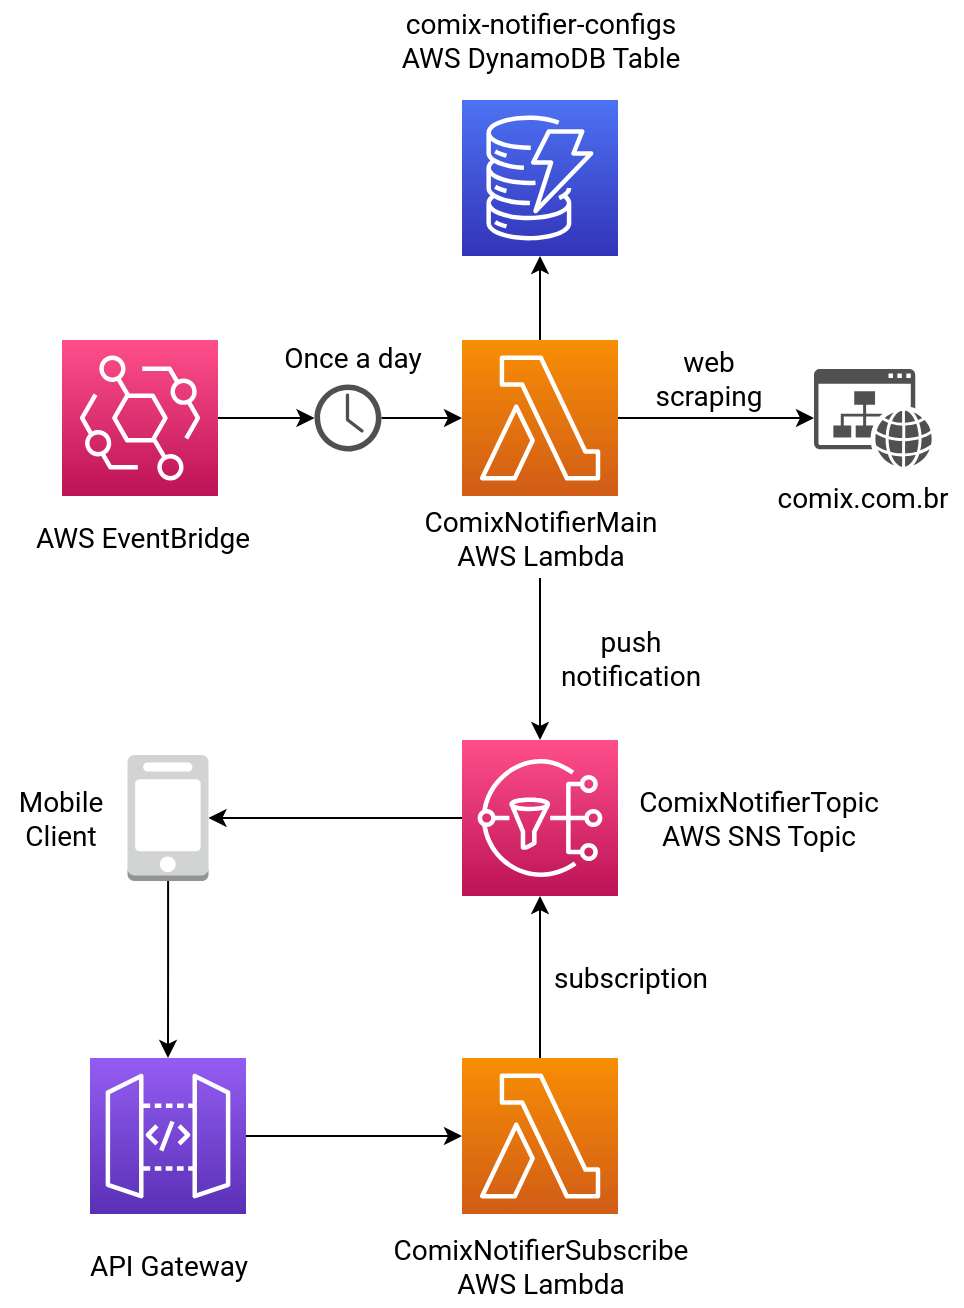 <mxfile version="15.3.8" type="device"><diagram id="tJLAxilVb8wTVCu9fk0f" name="Page-1"><mxGraphModel dx="1646" dy="872" grid="1" gridSize="10" guides="1" tooltips="1" connect="1" arrows="1" fold="1" page="1" pageScale="1" pageWidth="827" pageHeight="1169" math="0" shadow="0"><root><mxCell id="0"/><mxCell id="1" parent="0"/><mxCell id="gO18BFOakAlhwoH9tibl-33" value="" style="edgeStyle=orthogonalEdgeStyle;rounded=0;orthogonalLoop=1;jettySize=auto;html=1;fontFamily=Roboto;fontSource=https%3A%2F%2Ffonts.googleapis.com%2Fcss%3Ffamily%3DRoboto;fontSize=14;" edge="1" parent="1" source="gO18BFOakAlhwoH9tibl-2" target="gO18BFOakAlhwoH9tibl-17"><mxGeometry relative="1" as="geometry"/></mxCell><mxCell id="gO18BFOakAlhwoH9tibl-2" value="&lt;div style=&quot;font-size: 14px&quot;&gt;ComixNotifierMain&lt;/div&gt;&lt;div style=&quot;font-size: 14px&quot;&gt;AWS Lambda&lt;/div&gt;" style="text;html=1;align=center;verticalAlign=middle;resizable=0;points=[];autosize=1;strokeColor=none;fillColor=none;fontStyle=0;fontSize=14;fontFamily=Roboto;fontSource=https%3A%2F%2Ffonts.googleapis.com%2Fcss%3Ffamily%3DRoboto;" vertex="1" parent="1"><mxGeometry x="375" y="280" width="130" height="40" as="geometry"/></mxCell><mxCell id="gO18BFOakAlhwoH9tibl-15" value="" style="edgeStyle=orthogonalEdgeStyle;rounded=0;orthogonalLoop=1;jettySize=auto;html=1;fontFamily=Roboto;fontSource=https%3A%2F%2Ffonts.googleapis.com%2Fcss%3Ffamily%3DRoboto;fontSize=14;fontStyle=0" edge="1" parent="1" source="gO18BFOakAlhwoH9tibl-3" target="gO18BFOakAlhwoH9tibl-14"><mxGeometry relative="1" as="geometry"/></mxCell><mxCell id="gO18BFOakAlhwoH9tibl-32" value="" style="edgeStyle=orthogonalEdgeStyle;rounded=0;orthogonalLoop=1;jettySize=auto;html=1;fontFamily=Roboto;fontSource=https%3A%2F%2Ffonts.googleapis.com%2Fcss%3Ffamily%3DRoboto;fontSize=14;" edge="1" parent="1" source="gO18BFOakAlhwoH9tibl-3" target="gO18BFOakAlhwoH9tibl-11"><mxGeometry relative="1" as="geometry"/></mxCell><mxCell id="gO18BFOakAlhwoH9tibl-3" value="" style="sketch=0;points=[[0,0,0],[0.25,0,0],[0.5,0,0],[0.75,0,0],[1,0,0],[0,1,0],[0.25,1,0],[0.5,1,0],[0.75,1,0],[1,1,0],[0,0.25,0],[0,0.5,0],[0,0.75,0],[1,0.25,0],[1,0.5,0],[1,0.75,0]];outlineConnect=0;fontColor=#232F3E;gradientColor=#F78E04;gradientDirection=north;fillColor=#D05C17;strokeColor=#ffffff;dashed=0;verticalLabelPosition=bottom;verticalAlign=top;align=center;html=1;fontSize=14;fontStyle=0;aspect=fixed;shape=mxgraph.aws4.resourceIcon;resIcon=mxgraph.aws4.lambda;" vertex="1" parent="1"><mxGeometry x="401" y="201" width="78" height="78" as="geometry"/></mxCell><mxCell id="gO18BFOakAlhwoH9tibl-7" value="" style="edgeStyle=orthogonalEdgeStyle;rounded=0;orthogonalLoop=1;jettySize=auto;html=1;fontSize=14;fontStyle=0" edge="1" parent="1" source="gO18BFOakAlhwoH9tibl-5" target="gO18BFOakAlhwoH9tibl-6"><mxGeometry relative="1" as="geometry"/></mxCell><mxCell id="gO18BFOakAlhwoH9tibl-5" value="" style="sketch=0;points=[[0,0,0],[0.25,0,0],[0.5,0,0],[0.75,0,0],[1,0,0],[0,1,0],[0.25,1,0],[0.5,1,0],[0.75,1,0],[1,1,0],[0,0.25,0],[0,0.5,0],[0,0.75,0],[1,0.25,0],[1,0.5,0],[1,0.75,0]];outlineConnect=0;fontColor=#232F3E;gradientColor=#FF4F8B;gradientDirection=north;fillColor=#BC1356;strokeColor=#ffffff;dashed=0;verticalLabelPosition=bottom;verticalAlign=top;align=center;html=1;fontSize=14;fontStyle=0;aspect=fixed;shape=mxgraph.aws4.resourceIcon;resIcon=mxgraph.aws4.eventbridge;" vertex="1" parent="1"><mxGeometry x="201" y="201" width="78" height="78" as="geometry"/></mxCell><mxCell id="gO18BFOakAlhwoH9tibl-8" value="" style="edgeStyle=orthogonalEdgeStyle;rounded=0;orthogonalLoop=1;jettySize=auto;html=1;fontSize=14;fontStyle=0" edge="1" parent="1" source="gO18BFOakAlhwoH9tibl-6" target="gO18BFOakAlhwoH9tibl-3"><mxGeometry relative="1" as="geometry"/></mxCell><mxCell id="gO18BFOakAlhwoH9tibl-6" value="" style="sketch=0;pointerEvents=1;shadow=0;dashed=0;html=1;strokeColor=none;fillColor=#505050;labelPosition=center;verticalLabelPosition=bottom;verticalAlign=top;outlineConnect=0;align=center;shape=mxgraph.office.concepts.clock;fontSize=14;fontStyle=0" vertex="1" parent="1"><mxGeometry x="327.25" y="223.25" width="33.5" height="33.5" as="geometry"/></mxCell><mxCell id="gO18BFOakAlhwoH9tibl-9" value="Once a day" style="text;html=1;align=center;verticalAlign=middle;resizable=0;points=[];autosize=1;strokeColor=none;fillColor=none;fontSize=14;fontStyle=0;fontFamily=Roboto;fontSource=https%3A%2F%2Ffonts.googleapis.com%2Fcss%3Ffamily%3DRoboto;" vertex="1" parent="1"><mxGeometry x="306" y="200" width="80" height="20" as="geometry"/></mxCell><mxCell id="gO18BFOakAlhwoH9tibl-10" value="AWS EventBridge" style="text;html=1;align=center;verticalAlign=middle;resizable=0;points=[];autosize=1;strokeColor=none;fillColor=none;fontSize=14;fontFamily=Roboto;fontStyle=0" vertex="1" parent="1"><mxGeometry x="181" y="290" width="120" height="20" as="geometry"/></mxCell><mxCell id="gO18BFOakAlhwoH9tibl-11" value="" style="sketch=0;points=[[0,0,0],[0.25,0,0],[0.5,0,0],[0.75,0,0],[1,0,0],[0,1,0],[0.25,1,0],[0.5,1,0],[0.75,1,0],[1,1,0],[0,0.25,0],[0,0.5,0],[0,0.75,0],[1,0.25,0],[1,0.5,0],[1,0.75,0]];outlineConnect=0;fontColor=#232F3E;gradientColor=#4D72F3;gradientDirection=north;fillColor=#3334B9;strokeColor=#ffffff;dashed=0;verticalLabelPosition=bottom;verticalAlign=top;align=center;html=1;fontSize=14;fontStyle=0;aspect=fixed;shape=mxgraph.aws4.resourceIcon;resIcon=mxgraph.aws4.dynamodb;fontFamily=Roboto;fontSource=https%3A%2F%2Ffonts.googleapis.com%2Fcss%3Ffamily%3DRoboto;" vertex="1" parent="1"><mxGeometry x="401" y="81" width="78" height="78" as="geometry"/></mxCell><mxCell id="gO18BFOakAlhwoH9tibl-13" value="&lt;div style=&quot;font-size: 14px;&quot;&gt;comix-notifier-configs&lt;/div&gt;&lt;div style=&quot;font-size: 14px;&quot;&gt;AWS DynamoDB Table&lt;/div&gt;" style="text;html=1;align=center;verticalAlign=middle;resizable=0;points=[];autosize=1;strokeColor=none;fillColor=none;fontSize=14;fontFamily=Roboto;fontStyle=0" vertex="1" parent="1"><mxGeometry x="365" y="31" width="150" height="40" as="geometry"/></mxCell><mxCell id="gO18BFOakAlhwoH9tibl-14" value="" style="sketch=0;pointerEvents=1;shadow=0;dashed=0;html=1;strokeColor=none;fillColor=#505050;labelPosition=center;verticalLabelPosition=bottom;verticalAlign=top;outlineConnect=0;align=center;shape=mxgraph.office.sites.website;fontFamily=Roboto;fontSource=https%3A%2F%2Ffonts.googleapis.com%2Fcss%3Ffamily%3DRoboto;fontSize=14;fontStyle=0" vertex="1" parent="1"><mxGeometry x="577" y="215.5" width="59" height="49" as="geometry"/></mxCell><mxCell id="gO18BFOakAlhwoH9tibl-16" value="&lt;div style=&quot;font-size: 14px;&quot;&gt;comix.com.br&lt;/div&gt;" style="text;html=1;align=center;verticalAlign=middle;resizable=0;points=[];autosize=1;strokeColor=none;fillColor=none;fontSize=14;fontFamily=Roboto;fontStyle=0" vertex="1" parent="1"><mxGeometry x="551" y="270" width="100" height="20" as="geometry"/></mxCell><mxCell id="gO18BFOakAlhwoH9tibl-36" value="" style="edgeStyle=orthogonalEdgeStyle;rounded=0;orthogonalLoop=1;jettySize=auto;html=1;fontFamily=Roboto;fontSource=https%3A%2F%2Ffonts.googleapis.com%2Fcss%3Ffamily%3DRoboto;fontSize=14;" edge="1" parent="1" source="gO18BFOakAlhwoH9tibl-17" target="gO18BFOakAlhwoH9tibl-35"><mxGeometry relative="1" as="geometry"/></mxCell><mxCell id="gO18BFOakAlhwoH9tibl-17" value="" style="sketch=0;points=[[0,0,0],[0.25,0,0],[0.5,0,0],[0.75,0,0],[1,0,0],[0,1,0],[0.25,1,0],[0.5,1,0],[0.75,1,0],[1,1,0],[0,0.25,0],[0,0.5,0],[0,0.75,0],[1,0.25,0],[1,0.5,0],[1,0.75,0]];outlineConnect=0;fontColor=#232F3E;gradientColor=#FF4F8B;gradientDirection=north;fillColor=#BC1356;strokeColor=#ffffff;dashed=0;verticalLabelPosition=bottom;verticalAlign=top;align=center;html=1;fontSize=12;fontStyle=0;aspect=fixed;shape=mxgraph.aws4.resourceIcon;resIcon=mxgraph.aws4.sns;fontFamily=Roboto;fontSource=https%3A%2F%2Ffonts.googleapis.com%2Fcss%3Ffamily%3DRoboto;" vertex="1" parent="1"><mxGeometry x="401" y="401" width="78" height="78" as="geometry"/></mxCell><mxCell id="gO18BFOakAlhwoH9tibl-21" value="&lt;div&gt;ComixNotifierTopic&lt;/div&gt;&lt;div&gt;AWS SNS Topic&lt;br&gt;&lt;/div&gt;" style="text;html=1;align=center;verticalAlign=middle;resizable=0;points=[];autosize=1;strokeColor=none;fillColor=none;fontSize=14;fontFamily=Roboto;" vertex="1" parent="1"><mxGeometry x="479" y="420" width="140" height="40" as="geometry"/></mxCell><mxCell id="gO18BFOakAlhwoH9tibl-30" value="" style="edgeStyle=orthogonalEdgeStyle;rounded=0;orthogonalLoop=1;jettySize=auto;html=1;fontFamily=Roboto;fontSource=https%3A%2F%2Ffonts.googleapis.com%2Fcss%3Ffamily%3DRoboto;fontSize=14;" edge="1" parent="1" source="gO18BFOakAlhwoH9tibl-25" target="gO18BFOakAlhwoH9tibl-28"><mxGeometry relative="1" as="geometry"/></mxCell><mxCell id="gO18BFOakAlhwoH9tibl-25" value="" style="sketch=0;points=[[0,0,0],[0.25,0,0],[0.5,0,0],[0.75,0,0],[1,0,0],[0,1,0],[0.25,1,0],[0.5,1,0],[0.75,1,0],[1,1,0],[0,0.25,0],[0,0.5,0],[0,0.75,0],[1,0.25,0],[1,0.5,0],[1,0.75,0]];outlineConnect=0;fontColor=#232F3E;gradientColor=#945DF2;gradientDirection=north;fillColor=#5A30B5;strokeColor=#ffffff;dashed=0;verticalLabelPosition=bottom;verticalAlign=top;align=center;html=1;fontSize=12;fontStyle=0;aspect=fixed;shape=mxgraph.aws4.resourceIcon;resIcon=mxgraph.aws4.api_gateway;fontFamily=Roboto;fontSource=https%3A%2F%2Ffonts.googleapis.com%2Fcss%3Ffamily%3DRoboto;" vertex="1" parent="1"><mxGeometry x="215" y="560" width="78" height="78" as="geometry"/></mxCell><mxCell id="gO18BFOakAlhwoH9tibl-26" value="&lt;div&gt;API Gateway&lt;/div&gt;" style="text;html=1;align=center;verticalAlign=middle;resizable=0;points=[];autosize=1;strokeColor=none;fillColor=none;fontSize=14;fontFamily=Roboto;" vertex="1" parent="1"><mxGeometry x="209" y="654" width="90" height="20" as="geometry"/></mxCell><mxCell id="gO18BFOakAlhwoH9tibl-34" value="" style="edgeStyle=orthogonalEdgeStyle;rounded=0;orthogonalLoop=1;jettySize=auto;html=1;fontFamily=Roboto;fontSource=https%3A%2F%2Ffonts.googleapis.com%2Fcss%3Ffamily%3DRoboto;fontSize=14;" edge="1" parent="1" source="gO18BFOakAlhwoH9tibl-28" target="gO18BFOakAlhwoH9tibl-17"><mxGeometry relative="1" as="geometry"/></mxCell><mxCell id="gO18BFOakAlhwoH9tibl-28" value="" style="sketch=0;points=[[0,0,0],[0.25,0,0],[0.5,0,0],[0.75,0,0],[1,0,0],[0,1,0],[0.25,1,0],[0.5,1,0],[0.75,1,0],[1,1,0],[0,0.25,0],[0,0.5,0],[0,0.75,0],[1,0.25,0],[1,0.5,0],[1,0.75,0]];outlineConnect=0;fontColor=#232F3E;gradientColor=#F78E04;gradientDirection=north;fillColor=#D05C17;strokeColor=#ffffff;dashed=0;verticalLabelPosition=bottom;verticalAlign=top;align=center;html=1;fontSize=14;fontStyle=0;aspect=fixed;shape=mxgraph.aws4.resourceIcon;resIcon=mxgraph.aws4.lambda;" vertex="1" parent="1"><mxGeometry x="401" y="560" width="78" height="78" as="geometry"/></mxCell><mxCell id="gO18BFOakAlhwoH9tibl-29" value="&lt;div&gt;ComixNotifierSubscribe&lt;/div&gt;&lt;div&gt;AWS Lambda&lt;br&gt;&lt;/div&gt;" style="text;html=1;align=center;verticalAlign=middle;resizable=0;points=[];autosize=1;strokeColor=none;fillColor=none;fontSize=14;fontFamily=Roboto;" vertex="1" parent="1"><mxGeometry x="360" y="644" width="160" height="40" as="geometry"/></mxCell><mxCell id="gO18BFOakAlhwoH9tibl-41" value="" style="edgeStyle=orthogonalEdgeStyle;rounded=0;orthogonalLoop=1;jettySize=auto;html=1;fontFamily=Roboto;fontSource=https%3A%2F%2Ffonts.googleapis.com%2Fcss%3Ffamily%3DRoboto;fontSize=14;" edge="1" parent="1" source="gO18BFOakAlhwoH9tibl-35" target="gO18BFOakAlhwoH9tibl-25"><mxGeometry relative="1" as="geometry"/></mxCell><mxCell id="gO18BFOakAlhwoH9tibl-35" value="" style="outlineConnect=0;dashed=0;verticalLabelPosition=bottom;verticalAlign=top;align=center;html=1;shape=mxgraph.aws3.mobile_client;fillColor=#D2D3D3;gradientColor=none;fontFamily=Roboto;fontSource=https%3A%2F%2Ffonts.googleapis.com%2Fcss%3Ffamily%3DRoboto;fontSize=14;" vertex="1" parent="1"><mxGeometry x="233.75" y="408.5" width="40.5" height="63" as="geometry"/></mxCell><mxCell id="gO18BFOakAlhwoH9tibl-37" value="&lt;div&gt;Mobile&lt;/div&gt;&lt;div&gt;Client&lt;/div&gt;" style="text;html=1;align=center;verticalAlign=middle;resizable=0;points=[];autosize=1;strokeColor=none;fillColor=none;fontSize=14;fontFamily=Roboto;" vertex="1" parent="1"><mxGeometry x="170" y="420" width="60" height="40" as="geometry"/></mxCell><mxCell id="gO18BFOakAlhwoH9tibl-38" value="&lt;div&gt;push&lt;/div&gt;&lt;div&gt;notification&lt;/div&gt;" style="text;html=1;align=center;verticalAlign=middle;resizable=0;points=[];autosize=1;strokeColor=none;fillColor=none;fontSize=14;fontFamily=Roboto;" vertex="1" parent="1"><mxGeometry x="440" y="340" width="90" height="40" as="geometry"/></mxCell><mxCell id="gO18BFOakAlhwoH9tibl-39" value="&lt;div&gt;web&lt;/div&gt;&lt;div&gt;scraping&lt;br&gt;&lt;/div&gt;" style="text;html=1;align=center;verticalAlign=middle;resizable=0;points=[];autosize=1;strokeColor=none;fillColor=none;fontSize=14;fontFamily=Roboto;" vertex="1" parent="1"><mxGeometry x="489" y="200" width="70" height="40" as="geometry"/></mxCell><mxCell id="gO18BFOakAlhwoH9tibl-40" value="subscription" style="text;html=1;align=center;verticalAlign=middle;resizable=0;points=[];autosize=1;strokeColor=none;fillColor=none;fontSize=14;fontFamily=Roboto;" vertex="1" parent="1"><mxGeometry x="440" y="510" width="90" height="20" as="geometry"/></mxCell></root></mxGraphModel></diagram></mxfile>